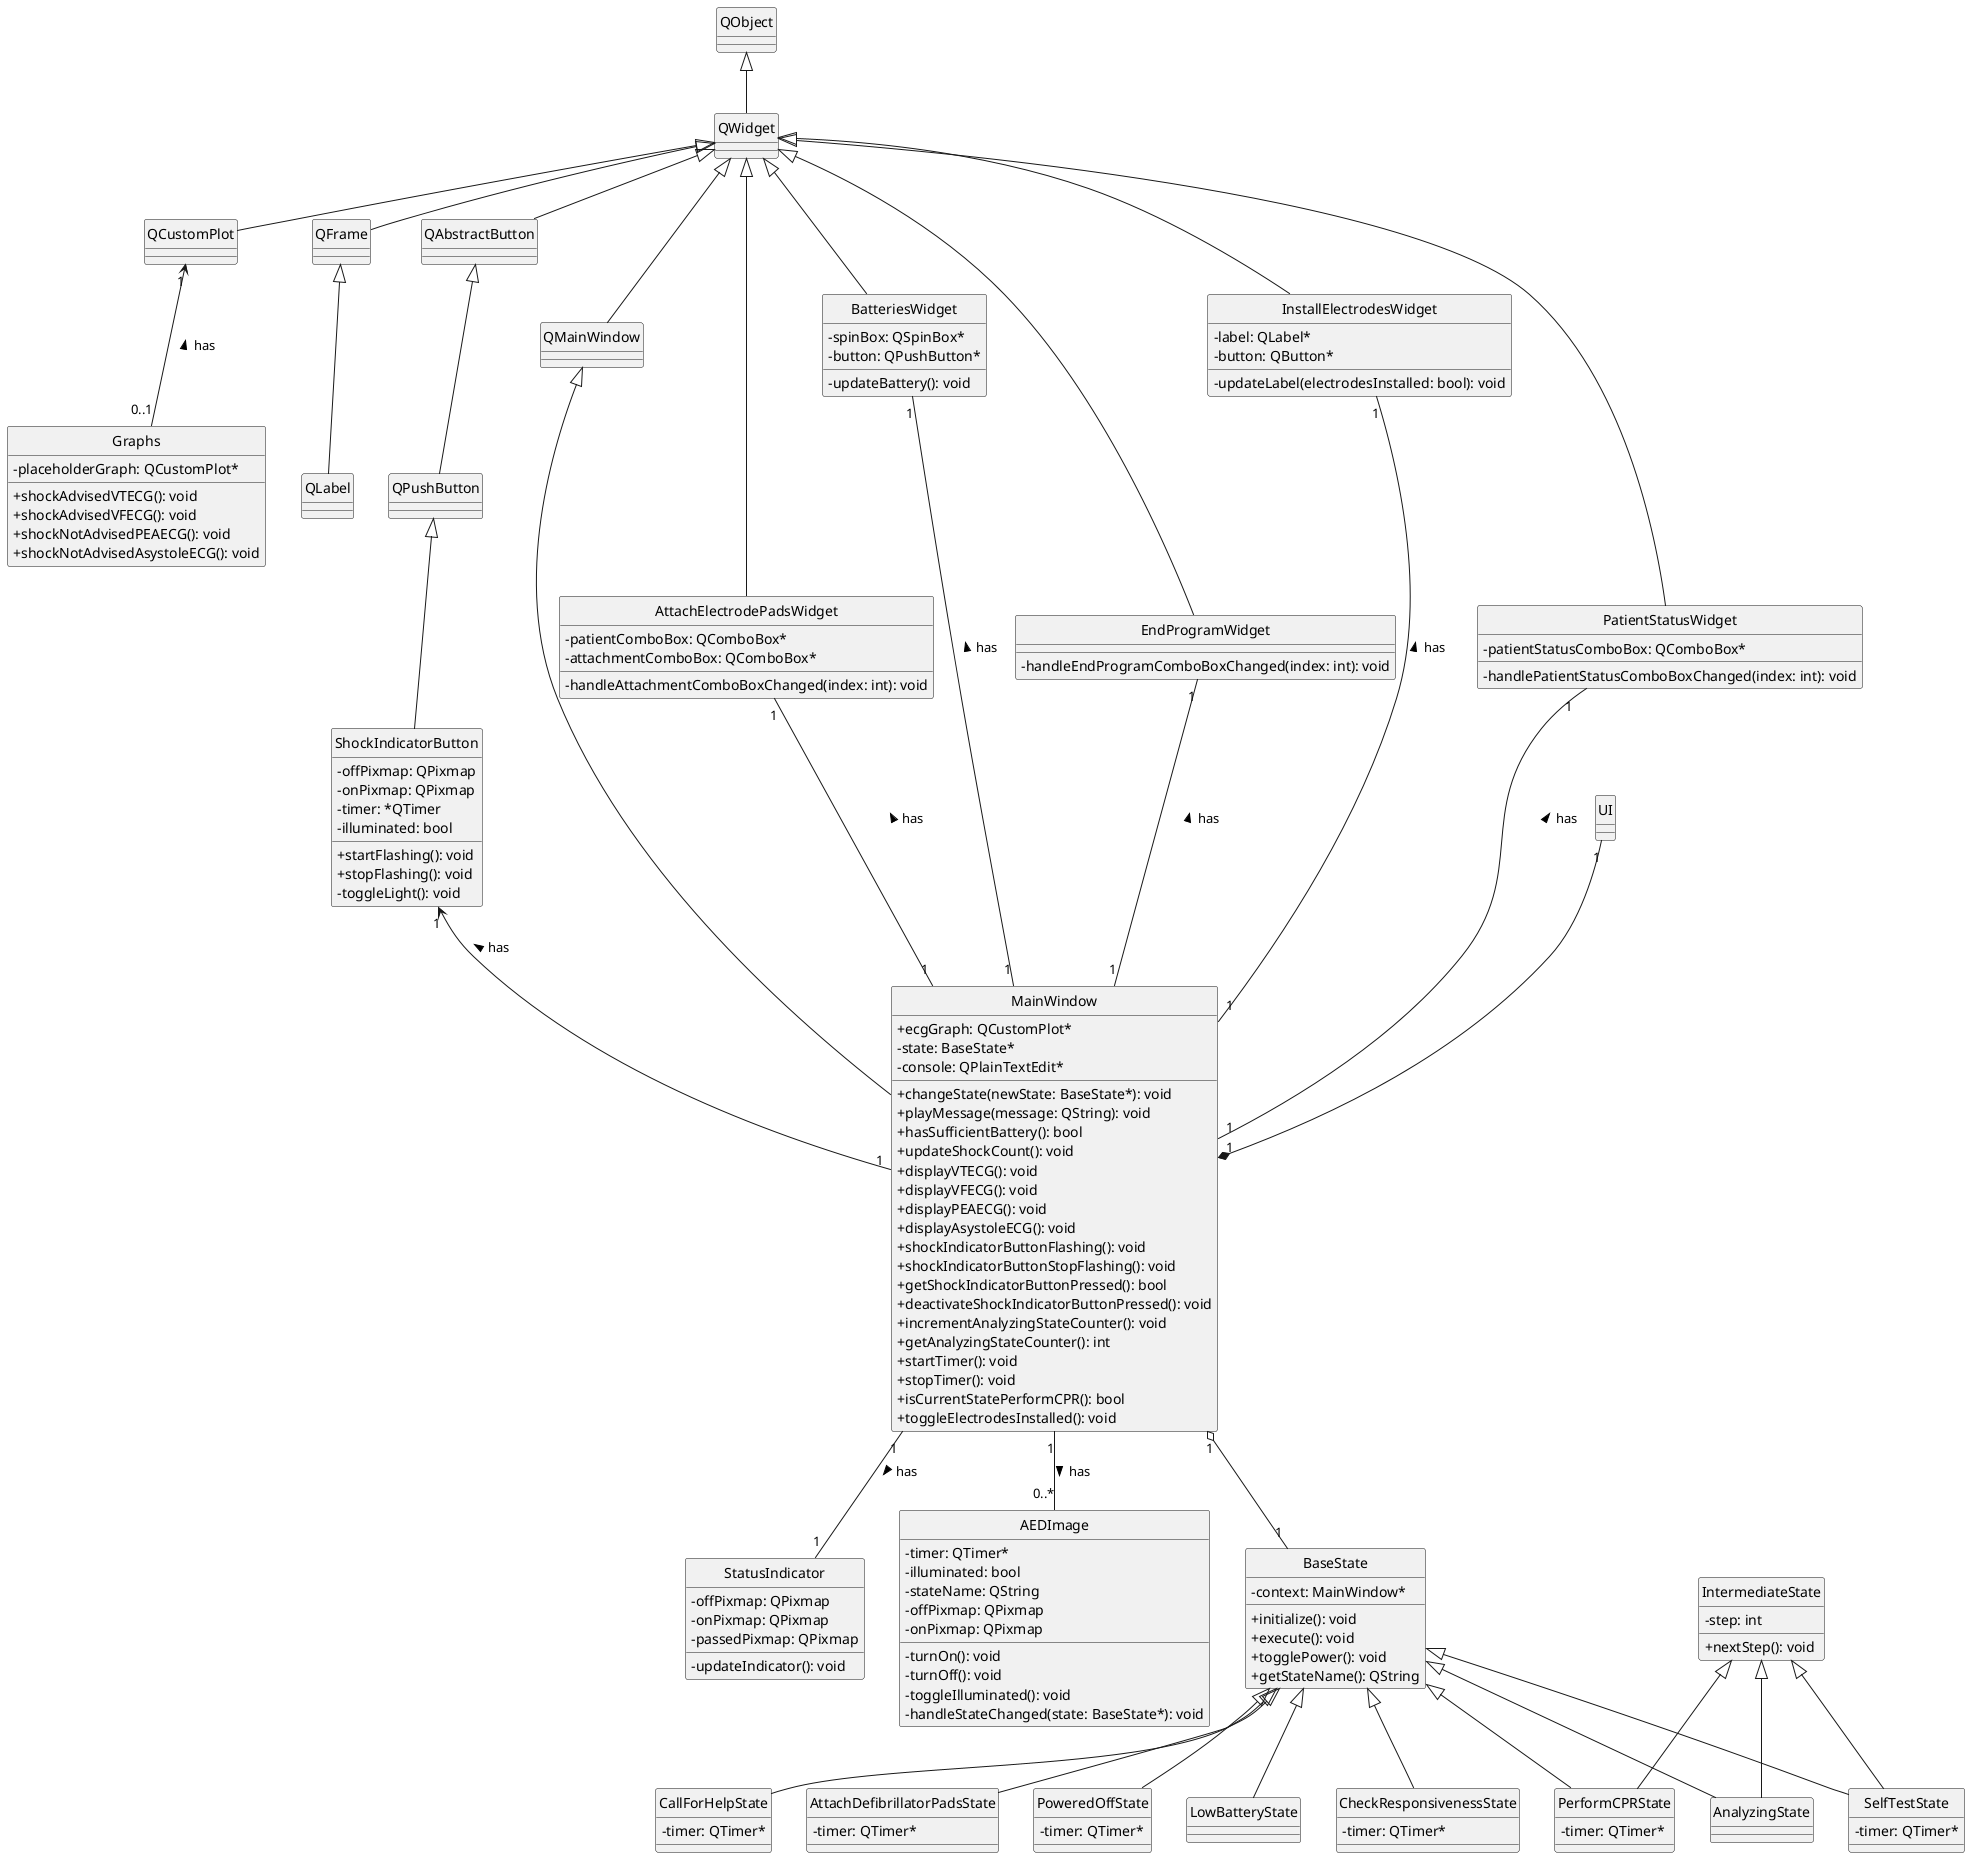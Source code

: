 @startuml ClassDiagram

hide circle
skinparam classAttributeIconSize 0

class QObject

QObject <|-- QWidget
class QWidget

QWidget <|-- QCustomPlot
class QCustomPlot

QWidget <|--QFrame
class QFrame

QFrame <|-- QLabel
class QLabel

QWidget <|-- QAbstractButton
class QAbstractButton

QAbstractButton <|-- QPushButton
class QPushButton

QWidget <|-- QMainWindow
class QMainWindow

QCustomPlot "1" <-- "0..1" Graphs : has <
class Graphs {
  + shockAdvisedVTECG(): void
  + shockAdvisedVFECG(): void
  + shockNotAdvisedPEAECG(): void
  + shockNotAdvisedAsystoleECG(): void
  - placeholderGraph: QCustomPlot*
}

MainWindow "1" -- "1" StatusIndicator : has >
class StatusIndicator {
  - offPixmap: QPixmap
  - onPixmap: QPixmap
  - passedPixmap: QPixmap
  - updateIndicator(): void
}

MainWindow "1" -- "0..*" AEDImage : has >
class AEDImage {
  - timer: QTimer*
  - illuminated: bool
  - stateName: QString
  - offPixmap: QPixmap
  - onPixmap: QPixmap
  - turnOn(): void
  - turnOff(): void
  - toggleIlluminated(): void
  - handleStateChanged(state: BaseState*): void
}

QPushButton <|-- ShockIndicatorButton
ShockIndicatorButton "1" <-- "1" MainWindow : has <
class ShockIndicatorButton {
  - offPixmap: QPixmap
  - onPixmap: QPixmap
  - timer: *QTimer
  - illuminated: bool
  + startFlashing(): void
  + stopFlashing(): void
  - toggleLight(): void
}

QWidget <|-- AttachElectrodePadsWidget
AttachElectrodePadsWidget "1" -- "1" MainWindow : has <
class AttachElectrodePadsWidget {
  - patientComboBox: QComboBox*
  - attachmentComboBox: QComboBox*
  - handleAttachmentComboBoxChanged(index: int): void
}

QWidget <|-- BatteriesWidget
BatteriesWidget "1" -- "1" MainWindow : has <
class BatteriesWidget {
  - spinBox: QSpinBox*
  - button: QPushButton*
  - updateBattery(): void
}

QWidget <|-- EndProgramWidget
EndProgramWidget "1" -- "1" MainWindow : has <
class EndProgramWidget {
  - handleEndProgramComboBoxChanged(index: int): void
}

QWidget <|-- InstallElectrodesWidget
InstallElectrodesWidget "1" -- "1" MainWindow : has <
class InstallElectrodesWidget {
  - label: QLabel*
  - button: QButton*
  - updateLabel(electrodesInstalled: bool): void
}

QWidget <|-- PatientStatusWidget
PatientStatusWidget "1" -- "1" MainWindow : has <
class PatientStatusWidget {
  - patientStatusComboBox: QComboBox*
  - handlePatientStatusComboBoxChanged(index: int): void
}

UI "1" --* "1" MainWindow
QMainWindow <|-- MainWindow
class MainWindow {
  + ecgGraph: QCustomPlot*
  - state: BaseState*
  - console: QPlainTextEdit*
  + changeState(newState: BaseState*): void
  + playMessage(message: QString): void
  + hasSufficientBattery(): bool
  + updateShockCount(): void
  + displayVTECG(): void
  + displayVFECG(): void
  + displayPEAECG(): void
  + displayAsystoleECG(): void
  + shockIndicatorButtonFlashing(): void
  + shockIndicatorButtonStopFlashing(): void
  + getShockIndicatorButtonPressed(): bool
  + deactivateShockIndicatorButtonPressed(): void
  + incrementAnalyzingStateCounter(): void
  + getAnalyzingStateCounter(): int
  + startTimer(): void
  + stopTimer(): void
  + isCurrentStatePerformCPR(): bool
  + toggleElectrodesInstalled(): void
}

MainWindow "1" o-- "1" BaseState
class BaseState {
  - context: MainWindow*
  + initialize(): void
  + execute(): void
  + togglePower(): void
  + getStateName(): QString
}

class IntermediateState {
  - step: int
  + nextStep(): void
}

BaseState <|-- PoweredOffState
class PoweredOffState {
  - timer: QTimer*
}

BaseState <|-- SelfTestState
IntermediateState <|-- SelfTestState
class SelfTestState {
  - timer: QTimer*
}

BaseState <|-- LowBatteryState
class LowBatteryState

BaseState <|-- CheckResponsivenessState
class CheckResponsivenessState {
  - timer: QTimer*
}

BaseState <|-- CallForHelpState
class CallForHelpState {
  - timer: QTimer*
}

BaseState <|-- AttachDefibrillatorPadsState
class AttachDefibrillatorPadsState {
  - timer: QTimer*
}

BaseState <|-- AnalyzingState
IntermediateState <|-- AnalyzingState
class AnalyzingState

BaseState <|-- PerformCPRState
IntermediateState <|-- PerformCPRState
class PerformCPRState {
  - timer: QTimer*
}
@enduml
